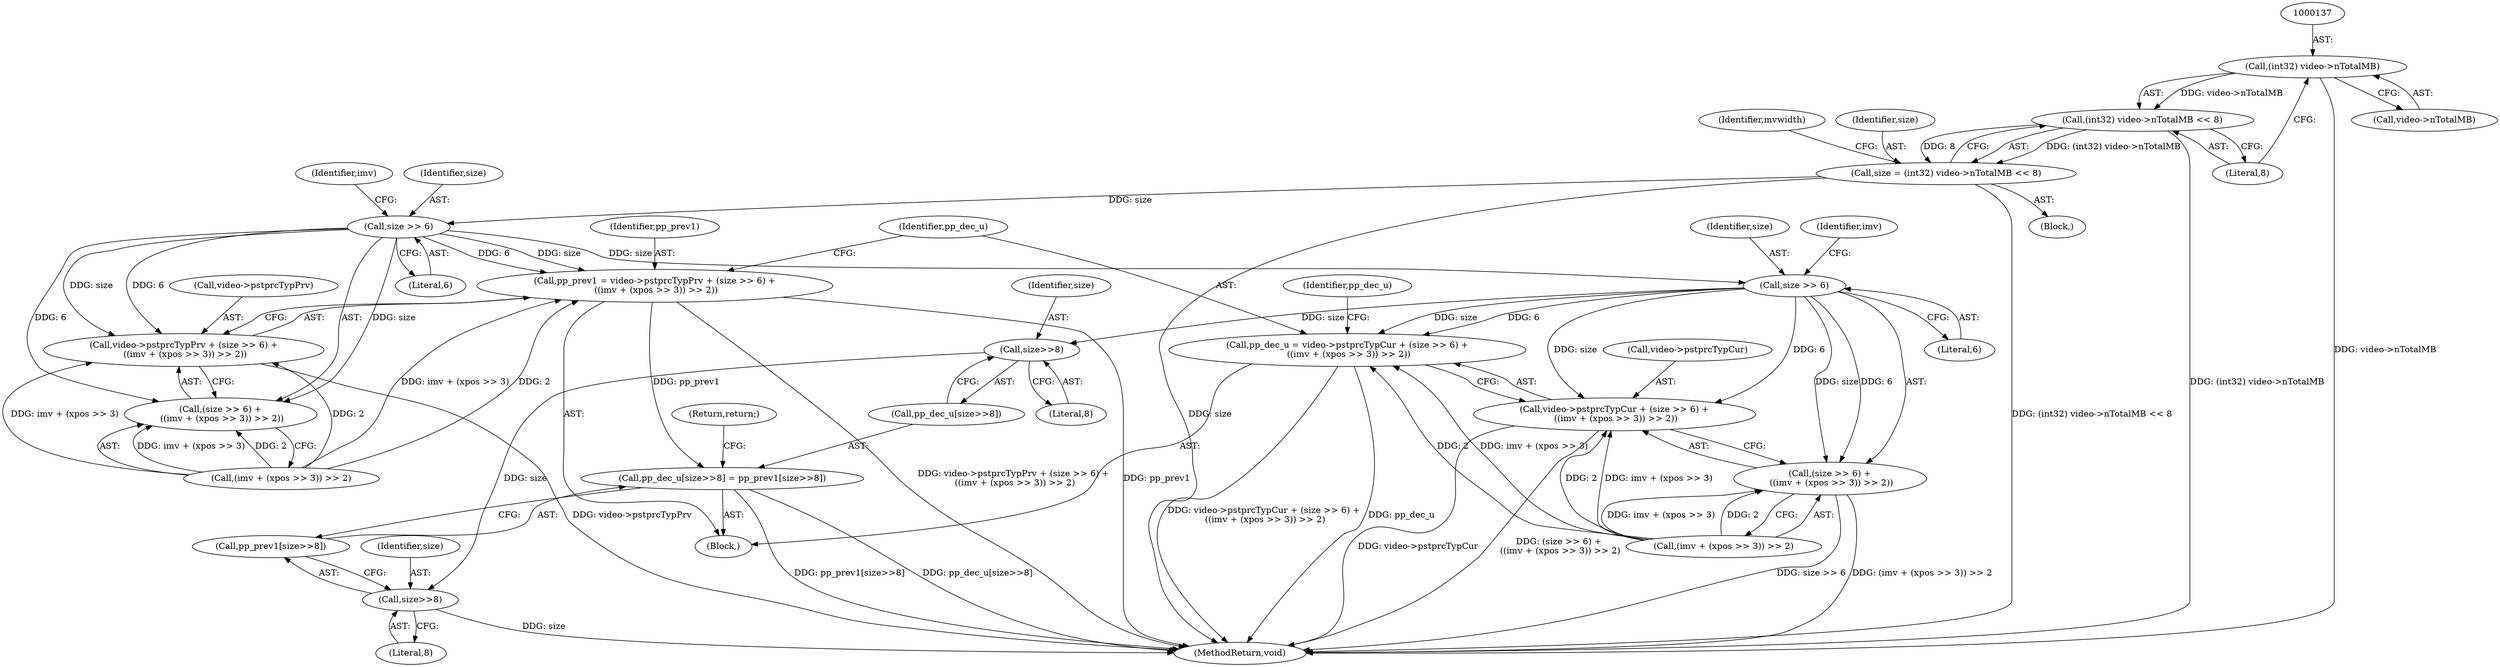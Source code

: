 digraph "0_Android_961e5ac5788b52304e64b9a509781beaf5201fb0_0@pointer" {
"1000136" [label="(Call,(int32) video->nTotalMB)"];
"1000135" [label="(Call,(int32) video->nTotalMB << 8)"];
"1000133" [label="(Call,size = (int32) video->nTotalMB << 8)"];
"1000357" [label="(Call,size >> 6)"];
"1000350" [label="(Call,pp_prev1 = video->pstprcTypPrv + (size >> 6) +\n ((imv + (xpos >> 3)) >> 2))"];
"1000389" [label="(Call,pp_dec_u[size>>8] = pp_prev1[size>>8])"];
"1000352" [label="(Call,video->pstprcTypPrv + (size >> 6) +\n ((imv + (xpos >> 3)) >> 2))"];
"1000356" [label="(Call,(size >> 6) +\n ((imv + (xpos >> 3)) >> 2))"];
"1000374" [label="(Call,size >> 6)"];
"1000367" [label="(Call,pp_dec_u = video->pstprcTypCur + (size >> 6) +\n ((imv + (xpos >> 3)) >> 2))"];
"1000369" [label="(Call,video->pstprcTypCur + (size >> 6) +\n ((imv + (xpos >> 3)) >> 2))"];
"1000373" [label="(Call,(size >> 6) +\n ((imv + (xpos >> 3)) >> 2))"];
"1000392" [label="(Call,size>>8)"];
"1000397" [label="(Call,size>>8)"];
"1000135" [label="(Call,(int32) video->nTotalMB << 8)"];
"1000379" [label="(Identifier,imv)"];
"1000368" [label="(Identifier,pp_dec_u)"];
"1000399" [label="(Literal,8)"];
"1000138" [label="(Call,video->nTotalMB)"];
"1000351" [label="(Identifier,pp_prev1)"];
"1000369" [label="(Call,video->pstprcTypCur + (size >> 6) +\n ((imv + (xpos >> 3)) >> 2))"];
"1000112" [label="(Block,)"];
"1000401" [label="(MethodReturn,void)"];
"1000362" [label="(Identifier,imv)"];
"1000390" [label="(Call,pp_dec_u[size>>8])"];
"1000373" [label="(Call,(size >> 6) +\n ((imv + (xpos >> 3)) >> 2))"];
"1000394" [label="(Literal,8)"];
"1000367" [label="(Call,pp_dec_u = video->pstprcTypCur + (size >> 6) +\n ((imv + (xpos >> 3)) >> 2))"];
"1000395" [label="(Call,pp_prev1[size>>8])"];
"1000398" [label="(Identifier,size)"];
"1000360" [label="(Call,(imv + (xpos >> 3)) >> 2)"];
"1000397" [label="(Call,size>>8)"];
"1000389" [label="(Call,pp_dec_u[size>>8] = pp_prev1[size>>8])"];
"1000357" [label="(Call,size >> 6)"];
"1000353" [label="(Call,video->pstprcTypPrv)"];
"1000377" [label="(Call,(imv + (xpos >> 3)) >> 2)"];
"1000358" [label="(Identifier,size)"];
"1000374" [label="(Call,size >> 6)"];
"1000356" [label="(Call,(size >> 6) +\n ((imv + (xpos >> 3)) >> 2))"];
"1000352" [label="(Call,video->pstprcTypPrv + (size >> 6) +\n ((imv + (xpos >> 3)) >> 2))"];
"1000386" [label="(Identifier,pp_dec_u)"];
"1000392" [label="(Call,size>>8)"];
"1000370" [label="(Call,video->pstprcTypCur)"];
"1000141" [label="(Literal,8)"];
"1000359" [label="(Literal,6)"];
"1000286" [label="(Block,)"];
"1000393" [label="(Identifier,size)"];
"1000350" [label="(Call,pp_prev1 = video->pstprcTypPrv + (size >> 6) +\n ((imv + (xpos >> 3)) >> 2))"];
"1000375" [label="(Identifier,size)"];
"1000400" [label="(Return,return;)"];
"1000376" [label="(Literal,6)"];
"1000133" [label="(Call,size = (int32) video->nTotalMB << 8)"];
"1000136" [label="(Call,(int32) video->nTotalMB)"];
"1000147" [label="(Identifier,mvwidth)"];
"1000134" [label="(Identifier,size)"];
"1000136" -> "1000135"  [label="AST: "];
"1000136" -> "1000138"  [label="CFG: "];
"1000137" -> "1000136"  [label="AST: "];
"1000138" -> "1000136"  [label="AST: "];
"1000141" -> "1000136"  [label="CFG: "];
"1000136" -> "1000401"  [label="DDG: video->nTotalMB"];
"1000136" -> "1000135"  [label="DDG: video->nTotalMB"];
"1000135" -> "1000133"  [label="AST: "];
"1000135" -> "1000141"  [label="CFG: "];
"1000141" -> "1000135"  [label="AST: "];
"1000133" -> "1000135"  [label="CFG: "];
"1000135" -> "1000401"  [label="DDG: (int32) video->nTotalMB"];
"1000135" -> "1000133"  [label="DDG: (int32) video->nTotalMB"];
"1000135" -> "1000133"  [label="DDG: 8"];
"1000133" -> "1000112"  [label="AST: "];
"1000134" -> "1000133"  [label="AST: "];
"1000147" -> "1000133"  [label="CFG: "];
"1000133" -> "1000401"  [label="DDG: size"];
"1000133" -> "1000401"  [label="DDG: (int32) video->nTotalMB << 8"];
"1000133" -> "1000357"  [label="DDG: size"];
"1000357" -> "1000356"  [label="AST: "];
"1000357" -> "1000359"  [label="CFG: "];
"1000358" -> "1000357"  [label="AST: "];
"1000359" -> "1000357"  [label="AST: "];
"1000362" -> "1000357"  [label="CFG: "];
"1000357" -> "1000350"  [label="DDG: size"];
"1000357" -> "1000350"  [label="DDG: 6"];
"1000357" -> "1000352"  [label="DDG: size"];
"1000357" -> "1000352"  [label="DDG: 6"];
"1000357" -> "1000356"  [label="DDG: size"];
"1000357" -> "1000356"  [label="DDG: 6"];
"1000357" -> "1000374"  [label="DDG: size"];
"1000350" -> "1000286"  [label="AST: "];
"1000350" -> "1000352"  [label="CFG: "];
"1000351" -> "1000350"  [label="AST: "];
"1000352" -> "1000350"  [label="AST: "];
"1000368" -> "1000350"  [label="CFG: "];
"1000350" -> "1000401"  [label="DDG: pp_prev1"];
"1000350" -> "1000401"  [label="DDG: video->pstprcTypPrv + (size >> 6) +\n ((imv + (xpos >> 3)) >> 2)"];
"1000360" -> "1000350"  [label="DDG: imv + (xpos >> 3)"];
"1000360" -> "1000350"  [label="DDG: 2"];
"1000350" -> "1000389"  [label="DDG: pp_prev1"];
"1000389" -> "1000286"  [label="AST: "];
"1000389" -> "1000395"  [label="CFG: "];
"1000390" -> "1000389"  [label="AST: "];
"1000395" -> "1000389"  [label="AST: "];
"1000400" -> "1000389"  [label="CFG: "];
"1000389" -> "1000401"  [label="DDG: pp_dec_u[size>>8]"];
"1000389" -> "1000401"  [label="DDG: pp_prev1[size>>8]"];
"1000352" -> "1000356"  [label="CFG: "];
"1000353" -> "1000352"  [label="AST: "];
"1000356" -> "1000352"  [label="AST: "];
"1000352" -> "1000401"  [label="DDG: video->pstprcTypPrv"];
"1000360" -> "1000352"  [label="DDG: imv + (xpos >> 3)"];
"1000360" -> "1000352"  [label="DDG: 2"];
"1000356" -> "1000360"  [label="CFG: "];
"1000360" -> "1000356"  [label="AST: "];
"1000360" -> "1000356"  [label="DDG: imv + (xpos >> 3)"];
"1000360" -> "1000356"  [label="DDG: 2"];
"1000374" -> "1000373"  [label="AST: "];
"1000374" -> "1000376"  [label="CFG: "];
"1000375" -> "1000374"  [label="AST: "];
"1000376" -> "1000374"  [label="AST: "];
"1000379" -> "1000374"  [label="CFG: "];
"1000374" -> "1000367"  [label="DDG: size"];
"1000374" -> "1000367"  [label="DDG: 6"];
"1000374" -> "1000369"  [label="DDG: size"];
"1000374" -> "1000369"  [label="DDG: 6"];
"1000374" -> "1000373"  [label="DDG: size"];
"1000374" -> "1000373"  [label="DDG: 6"];
"1000374" -> "1000392"  [label="DDG: size"];
"1000367" -> "1000286"  [label="AST: "];
"1000367" -> "1000369"  [label="CFG: "];
"1000368" -> "1000367"  [label="AST: "];
"1000369" -> "1000367"  [label="AST: "];
"1000386" -> "1000367"  [label="CFG: "];
"1000367" -> "1000401"  [label="DDG: video->pstprcTypCur + (size >> 6) +\n ((imv + (xpos >> 3)) >> 2)"];
"1000367" -> "1000401"  [label="DDG: pp_dec_u"];
"1000377" -> "1000367"  [label="DDG: imv + (xpos >> 3)"];
"1000377" -> "1000367"  [label="DDG: 2"];
"1000369" -> "1000373"  [label="CFG: "];
"1000370" -> "1000369"  [label="AST: "];
"1000373" -> "1000369"  [label="AST: "];
"1000369" -> "1000401"  [label="DDG: video->pstprcTypCur"];
"1000369" -> "1000401"  [label="DDG: (size >> 6) +\n ((imv + (xpos >> 3)) >> 2)"];
"1000377" -> "1000369"  [label="DDG: imv + (xpos >> 3)"];
"1000377" -> "1000369"  [label="DDG: 2"];
"1000373" -> "1000377"  [label="CFG: "];
"1000377" -> "1000373"  [label="AST: "];
"1000373" -> "1000401"  [label="DDG: (imv + (xpos >> 3)) >> 2"];
"1000373" -> "1000401"  [label="DDG: size >> 6"];
"1000377" -> "1000373"  [label="DDG: imv + (xpos >> 3)"];
"1000377" -> "1000373"  [label="DDG: 2"];
"1000392" -> "1000390"  [label="AST: "];
"1000392" -> "1000394"  [label="CFG: "];
"1000393" -> "1000392"  [label="AST: "];
"1000394" -> "1000392"  [label="AST: "];
"1000390" -> "1000392"  [label="CFG: "];
"1000392" -> "1000397"  [label="DDG: size"];
"1000397" -> "1000395"  [label="AST: "];
"1000397" -> "1000399"  [label="CFG: "];
"1000398" -> "1000397"  [label="AST: "];
"1000399" -> "1000397"  [label="AST: "];
"1000395" -> "1000397"  [label="CFG: "];
"1000397" -> "1000401"  [label="DDG: size"];
}

